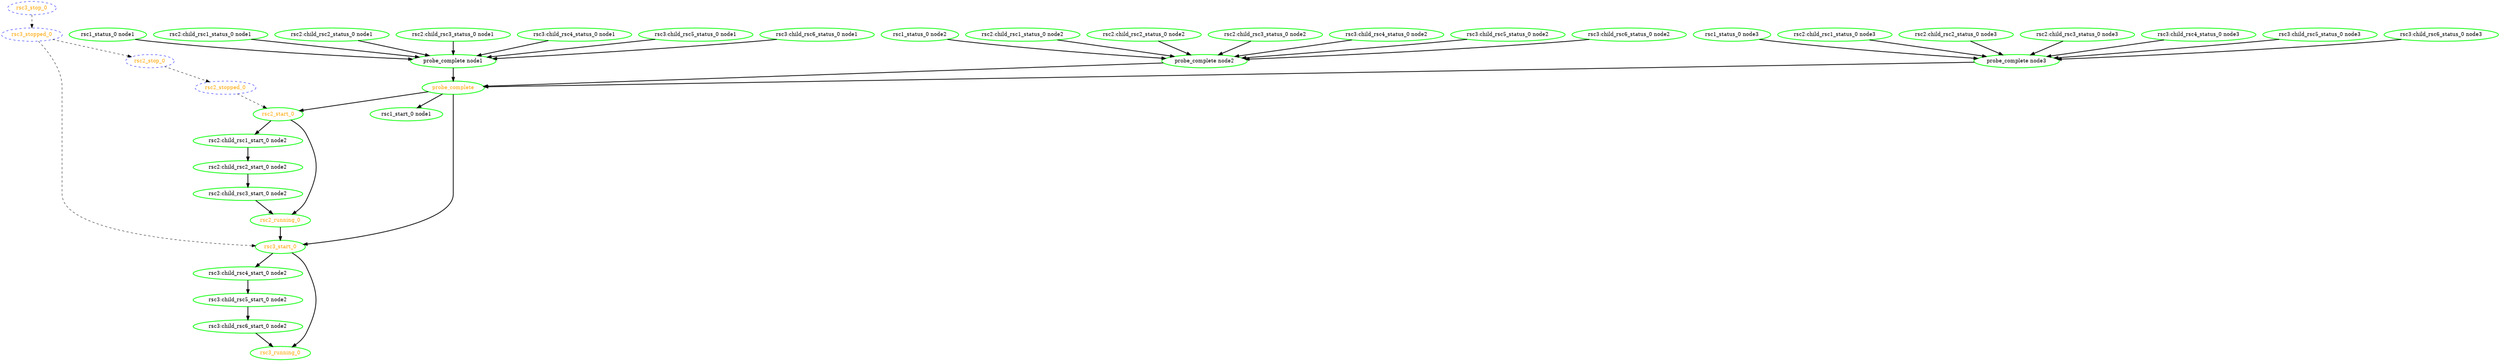 digraph "g" {
	size = "30,30"
"probe_complete" [ style=bold color="green" fontcolor="orange" ]
"probe_complete node1" [ style=bold color="green" fontcolor="black" ]
"rsc1_status_0 node1" [ style=bold color="green" fontcolor="black" ]
"rsc2:child_rsc1_status_0 node1" [ style=bold color="green" fontcolor="black" ]
"rsc2:child_rsc2_status_0 node1" [ style=bold color="green" fontcolor="black" ]
"rsc2:child_rsc3_status_0 node1" [ style=bold color="green" fontcolor="black" ]
"rsc3:child_rsc4_status_0 node1" [ style=bold color="green" fontcolor="black" ]
"rsc3:child_rsc5_status_0 node1" [ style=bold color="green" fontcolor="black" ]
"rsc3:child_rsc6_status_0 node1" [ style=bold color="green" fontcolor="black" ]
"probe_complete node2" [ style=bold color="green" fontcolor="black" ]
"rsc1_status_0 node2" [ style=bold color="green" fontcolor="black" ]
"rsc2:child_rsc1_status_0 node2" [ style=bold color="green" fontcolor="black" ]
"rsc2:child_rsc2_status_0 node2" [ style=bold color="green" fontcolor="black" ]
"rsc2:child_rsc3_status_0 node2" [ style=bold color="green" fontcolor="black" ]
"rsc3:child_rsc4_status_0 node2" [ style=bold color="green" fontcolor="black" ]
"rsc3:child_rsc5_status_0 node2" [ style=bold color="green" fontcolor="black" ]
"rsc3:child_rsc6_status_0 node2" [ style=bold color="green" fontcolor="black" ]
"probe_complete node3" [ style=bold color="green" fontcolor="black" ]
"rsc1_status_0 node3" [ style=bold color="green" fontcolor="black" ]
"rsc2:child_rsc1_status_0 node3" [ style=bold color="green" fontcolor="black" ]
"rsc2:child_rsc2_status_0 node3" [ style=bold color="green" fontcolor="black" ]
"rsc2:child_rsc3_status_0 node3" [ style=bold color="green" fontcolor="black" ]
"rsc3:child_rsc4_status_0 node3" [ style=bold color="green" fontcolor="black" ]
"rsc3:child_rsc5_status_0 node3" [ style=bold color="green" fontcolor="black" ]
"rsc3:child_rsc6_status_0 node3" [ style=bold color="green" fontcolor="black" ]
"rsc1_start_0 node1" [ style=bold color="green" fontcolor="black" ]
"rsc2:child_rsc1_start_0 node2" [ style=bold color="green" fontcolor="black" ]
"rsc2:child_rsc2_start_0 node2" [ style=bold color="green" fontcolor="black" ]
"rsc2:child_rsc3_start_0 node2" [ style=bold color="green" fontcolor="black" ]
"rsc2_start_0" [ style=bold color="green" fontcolor="orange" ]
"rsc2_running_0" [ style=bold color="green" fontcolor="orange" ]
"rsc2_stop_0" [ style="dashed" color="blue" fontcolor="orange" ]
"rsc2_stopped_0" [ style="dashed" color="blue" fontcolor="orange" ]
"rsc3:child_rsc4_start_0 node2" [ style=bold color="green" fontcolor="black" ]
"rsc3:child_rsc5_start_0 node2" [ style=bold color="green" fontcolor="black" ]
"rsc3:child_rsc6_start_0 node2" [ style=bold color="green" fontcolor="black" ]
"rsc3_start_0" [ style=bold color="green" fontcolor="orange" ]
"rsc3_running_0" [ style=bold color="green" fontcolor="orange" ]
"rsc3_stop_0" [ style="dashed" color="blue" fontcolor="orange" ]
"rsc3_stopped_0" [ style="dashed" color="blue" fontcolor="orange" ]
"probe_complete node1" -> "probe_complete" [ style = bold]
"probe_complete node2" -> "probe_complete" [ style = bold]
"probe_complete node3" -> "probe_complete" [ style = bold]
"rsc1_status_0 node1" -> "probe_complete node1" [ style = bold]
"rsc2:child_rsc1_status_0 node1" -> "probe_complete node1" [ style = bold]
"rsc2:child_rsc2_status_0 node1" -> "probe_complete node1" [ style = bold]
"rsc2:child_rsc3_status_0 node1" -> "probe_complete node1" [ style = bold]
"rsc3:child_rsc4_status_0 node1" -> "probe_complete node1" [ style = bold]
"rsc3:child_rsc5_status_0 node1" -> "probe_complete node1" [ style = bold]
"rsc3:child_rsc6_status_0 node1" -> "probe_complete node1" [ style = bold]
"rsc1_status_0 node2" -> "probe_complete node2" [ style = bold]
"rsc2:child_rsc1_status_0 node2" -> "probe_complete node2" [ style = bold]
"rsc2:child_rsc2_status_0 node2" -> "probe_complete node2" [ style = bold]
"rsc2:child_rsc3_status_0 node2" -> "probe_complete node2" [ style = bold]
"rsc3:child_rsc4_status_0 node2" -> "probe_complete node2" [ style = bold]
"rsc3:child_rsc5_status_0 node2" -> "probe_complete node2" [ style = bold]
"rsc3:child_rsc6_status_0 node2" -> "probe_complete node2" [ style = bold]
"rsc1_status_0 node3" -> "probe_complete node3" [ style = bold]
"rsc2:child_rsc1_status_0 node3" -> "probe_complete node3" [ style = bold]
"rsc2:child_rsc2_status_0 node3" -> "probe_complete node3" [ style = bold]
"rsc2:child_rsc3_status_0 node3" -> "probe_complete node3" [ style = bold]
"rsc3:child_rsc4_status_0 node3" -> "probe_complete node3" [ style = bold]
"rsc3:child_rsc5_status_0 node3" -> "probe_complete node3" [ style = bold]
"rsc3:child_rsc6_status_0 node3" -> "probe_complete node3" [ style = bold]
"probe_complete" -> "rsc1_start_0 node1" [ style = bold]
"rsc2_start_0" -> "rsc2:child_rsc1_start_0 node2" [ style = bold]
"rsc2:child_rsc1_start_0 node2" -> "rsc2:child_rsc2_start_0 node2" [ style = bold]
"rsc2:child_rsc2_start_0 node2" -> "rsc2:child_rsc3_start_0 node2" [ style = bold]
"probe_complete" -> "rsc2_start_0" [ style = bold]
"rsc2_stopped_0" -> "rsc2_start_0" [ style = dashed]
"rsc2:child_rsc3_start_0 node2" -> "rsc2_running_0" [ style = bold]
"rsc2_start_0" -> "rsc2_running_0" [ style = bold]
"rsc3_stopped_0" -> "rsc2_stop_0" [ style = dashed]
"rsc2_stop_0" -> "rsc2_stopped_0" [ style = dashed]
"rsc3_start_0" -> "rsc3:child_rsc4_start_0 node2" [ style = bold]
"rsc3:child_rsc4_start_0 node2" -> "rsc3:child_rsc5_start_0 node2" [ style = bold]
"rsc3:child_rsc5_start_0 node2" -> "rsc3:child_rsc6_start_0 node2" [ style = bold]
"probe_complete" -> "rsc3_start_0" [ style = bold]
"rsc2_running_0" -> "rsc3_start_0" [ style = bold]
"rsc3_stopped_0" -> "rsc3_start_0" [ style = dashed]
"rsc3:child_rsc6_start_0 node2" -> "rsc3_running_0" [ style = bold]
"rsc3_start_0" -> "rsc3_running_0" [ style = bold]
"rsc3_stop_0" -> "rsc3_stopped_0" [ style = dashed]
}
